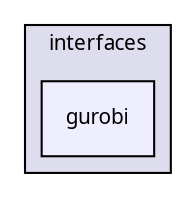 digraph "gurobi" {
  compound=true
  node [ fontsize="10", fontname="FreeSans.ttf"];
  edge [ labelfontsize="10", labelfontname="FreeSans.ttf"];
  subgraph clusterdir_3704cb05e0a8565fe7675e5730d54a9f {
    graph [ bgcolor="#ddddee", pencolor="black", label="interfaces" fontname="FreeSans.ttf", fontsize="10", URL="dir_3704cb05e0a8565fe7675e5730d54a9f.html"]
  dir_71ba009f505c4d7c579c864799999213 [shape=box, label="gurobi", style="filled", fillcolor="#eeeeff", pencolor="black", URL="dir_71ba009f505c4d7c579c864799999213.html"];
  }
}
